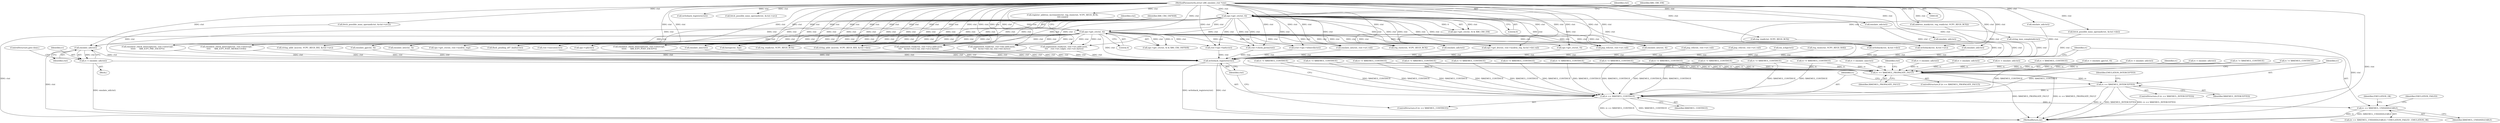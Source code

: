 digraph "0_linux_234f3ce485d54017f15cf5e0699cff4100121601_8@pointer" {
"1000297" [label="(Call,emulate_ud(ctxt))"];
"1000290" [label="(Call,ops->get_cr(ctxt, 4))"];
"1000278" [label="(Call,ops->get_cr(ctxt, 0))"];
"1000145" [label="(MethodParameterIn,struct x86_emulate_ctxt *ctxt)"];
"1000295" [label="(Call,rc = emulate_ud(ctxt))"];
"1001199" [label="(Call,rc == X86EMUL_PROPAGATE_FAULT)"];
"1001217" [label="(Call,rc == X86EMUL_INTERCEPTED)"];
"1001223" [label="(Call,rc == X86EMUL_CONTINUE)"];
"1001230" [label="(Call,rc == X86EMUL_UNHANDLEABLE)"];
"1001226" [label="(Call,writeback_registers(ctxt))"];
"1001229" [label="(Call,(rc == X86EMUL_UNHANDLEABLE) ? EMULATION_FAILED : EMULATION_OK)"];
"1000342" [label="(Call,fetch_possible_mmx_operand(ctxt, &ctxt->src2))"];
"1000936" [label="(Call,jmp_rel(ctxt, ctxt->src.val))"];
"1000426" [label="(Call,rc = emulate_ud(ctxt))"];
"1000262" [label="(Call,rc = emulate_ud(ctxt))"];
"1000993" [label="(Call,rc != X86EMUL_CONTINUE)"];
"1000402" [label="(Call,rc = emulate_ud(ctxt))"];
"1000290" [label="(Call,ops->get_cr(ctxt, 4))"];
"1000642" [label="(Call,rc != X86EMUL_CONTINUE)"];
"1000298" [label="(Identifier,ctxt)"];
"1001155" [label="(Call,reg_read(ctxt, VCPU_REGS_RCX))"];
"1001234" [label="(Identifier,EMULATION_OK)"];
"1001180" [label="(Call,writeback_registers(ctxt))"];
"1001201" [label="(Identifier,X86EMUL_PROPAGATE_FAULT)"];
"1001217" [label="(Call,rc == X86EMUL_INTERCEPTED)"];
"1000336" [label="(Call,fetch_possible_mmx_operand(ctxt, &ctxt->src))"];
"1000292" [label="(Literal,4)"];
"1000216" [label="(Call,emulate_ud(ctxt))"];
"1000299" [label="(ControlStructure,goto done;)"];
"1001233" [label="(Identifier,EMULATION_FAILED)"];
"1000928" [label="(Call,emulate_int(ctxt, 4))"];
"1000279" [label="(Identifier,ctxt)"];
"1001044" [label="(Call,writeback(ctxt, &ctxt->dst))"];
"1001225" [label="(Identifier,X86EMUL_CONTINUE)"];
"1000730" [label="(Call,rc != X86EMUL_CONTINUE)"];
"1000590" [label="(Call,rc != X86EMUL_CONTINUE)"];
"1001023" [label="(Call,writeback(ctxt, &ctxt->src))"];
"1000404" [label="(Call,emulate_ud(ctxt))"];
"1001216" [label="(ControlStructure,if (rc == X86EMUL_INTERCEPTED))"];
"1001198" [label="(ControlStructure,if (rc == X86EMUL_PROPAGATE_FAULT))"];
"1000154" [label="(Call,rc = X86EMUL_CONTINUE)"];
"1001231" [label="(Identifier,rc)"];
"1000291" [label="(Identifier,ctxt)"];
"1001328" [label="(Call,jmp_rel(ctxt, ctxt->src.val))"];
"1000407" [label="(Call,rc = emulate_gp(ctxt, 0))"];
"1000375" [label="(Call,emulator_check_intercept(ctxt, ctxt->intercept,\n\t\t\t\t\t\t      X86_ICPT_PRE_EXCEPT))"];
"1001230" [label="(Call,rc == X86EMUL_UNHANDLEABLE)"];
"1000672" [label="(Call,emulator_check_intercept(ctxt, ctxt->intercept,\n\t\t\t\t\t      X86_ICPT_POST_MEMACCESS))"];
"1000192" [label="(Call,rc = emulate_ud(ctxt))"];
"1000798" [label="(Call,jmp_rel(ctxt, ctxt->src.val))"];
"1000846" [label="(Call,em_xchg(ctxt))"];
"1001221" [label="(Identifier,EMULATION_INTERCEPTED)"];
"1001070" [label="(Call,string_addr_inc(ctxt, VCPU_REGS_RSI, &ctxt->src))"];
"1001222" [label="(ControlStructure,if (rc == X86EMUL_CONTINUE))"];
"1000295" [label="(Call,rc = emulate_ud(ctxt))"];
"1000409" [label="(Call,emulate_gp(ctxt, 0))"];
"1001224" [label="(Identifier,rc)"];
"1000487" [label="(Call,reg_read(ctxt, VCPU_REGS_RCX))"];
"1000468" [label="(Call,rc != X86EMUL_CONTINUE)"];
"1000904" [label="(Call,emulate_int(ctxt, 3))"];
"1000443" [label="(Call,rc != X86EMUL_CONTINUE)"];
"1000382" [label="(Call,rc != X86EMUL_CONTINUE)"];
"1001257" [label="(Call,ops->get_cr(ctxt, ctxt->modrm_reg))"];
"1000264" [label="(Call,emulate_ud(ctxt))"];
"1000281" [label="(Identifier,X86_CR0_EM)"];
"1000329" [label="(Call,flush_pending_x87_faults(ctxt))"];
"1000278" [label="(Call,ops->get_cr(ctxt, 0))"];
"1000332" [label="(Call,rc != X86EMUL_CONTINUE)"];
"1001200" [label="(Identifier,rc)"];
"1001226" [label="(Call,writeback_registers(ctxt))"];
"1001480" [label="(MethodReturn,int)"];
"1000214" [label="(Call,rc = emulate_ud(ctxt))"];
"1001051" [label="(Call,rc != X86EMUL_CONTINUE)"];
"1001134" [label="(Call,register_address_increment(ctxt, reg_rmw(ctxt, VCPU_REGS_RCX),\n\t\t\t\t-count))"];
"1000485" [label="(Call,address_mask(ctxt, reg_read(ctxt, VCPU_REGS_RCX)))"];
"1000737" [label="(Call,ctxt->execute(ctxt))"];
"1001219" [label="(Identifier,X86EMUL_INTERCEPTED)"];
"1000679" [label="(Call,rc != X86EMUL_CONTINUE)"];
"1000296" [label="(Identifier,rc)"];
"1001223" [label="(Call,rc == X86EMUL_CONTINUE)"];
"1001227" [label="(Identifier,ctxt)"];
"1000833" [label="(Call,reg_rmw(ctxt, VCPU_REGS_RAX))"];
"1001199" [label="(Call,rc == X86EMUL_PROPAGATE_FAULT)"];
"1000297" [label="(Call,emulate_ud(ctxt))"];
"1000393" [label="(Call,ops->cpl(ctxt))"];
"1000277" [label="(Call,ops->get_cr(ctxt, 0) & X86_CR0_EM)"];
"1001143" [label="(Call,string_insn_completed(ctxt))"];
"1000461" [label="(Call,emulator_check_intercept(ctxt, ctxt->intercept,\n\t\t\t\t\t\t      X86_ICPT_POST_EXCEPT))"];
"1000317" [label="(Call,emulate_nm(ctxt))"];
"1000194" [label="(Call,emulate_ud(ctxt))"];
"1001136" [label="(Call,reg_rmw(ctxt, VCPU_REGS_RCX))"];
"1000145" [label="(MethodParameterIn,struct x86_emulate_ctxt *ctxt)"];
"1000726" [label="(Call,fastop(ctxt, fop))"];
"1001085" [label="(Call,string_addr_inc(ctxt, VCPU_REGS_RDI, &ctxt->dst))"];
"1000280" [label="(Literal,0)"];
"1001030" [label="(Call,rc != X86EMUL_CONTINUE)"];
"1000569" [label="(Call,segmented_read(ctxt, ctxt->src2.addr.mem,\n\t\t\t\t    &ctxt->src2.val, ctxt->src2.bytes))"];
"1000740" [label="(Call,rc != X86EMUL_CONTINUE)"];
"1000621" [label="(Call,segmented_read(ctxt, ctxt->dst.addr.mem,\n\t\t\t\t   &ctxt->dst.val, ctxt->dst.bytes))"];
"1000289" [label="(Call,ops->get_cr(ctxt, 4) & X86_CR4_OSFXSR)"];
"1000355" [label="(Call,fetch_possible_mmx_operand(ctxt, &ctxt->dst))"];
"1000523" [label="(Call,segmented_read(ctxt, ctxt->src.addr.mem,\n\t\t\t\t    ctxt->src.valptr, ctxt->src.bytes))"];
"1000315" [label="(Call,rc = emulate_nm(ctxt))"];
"1001472" [label="(Call,rc != X86EMUL_CONTINUE)"];
"1000952" [label="(Call,ctxt->ops->halt(ctxt))"];
"1001232" [label="(Identifier,X86EMUL_UNHANDLEABLE)"];
"1000293" [label="(Identifier,X86_CR4_OSFXSR)"];
"1000440" [label="(Call,ctxt->check_perm(ctxt))"];
"1000294" [label="(Block,)"];
"1000543" [label="(Call,rc != X86EMUL_CONTINUE)"];
"1001242" [label="(Call,(ctxt->ops->wbinvd)(ctxt))"];
"1000911" [label="(Call,emulate_int(ctxt, ctxt->src.val))"];
"1001218" [label="(Identifier,rc)"];
"1000428" [label="(Call,emulate_ud(ctxt))"];
"1001264" [label="(Call,ops->get_dr(ctxt, ctxt->modrm_reg, &ctxt->dst.val))"];
"1000310" [label="(Call,ops->get_cr(ctxt, 0))"];
"1001207" [label="(Identifier,ctxt)"];
"1000297" -> "1000295"  [label="AST: "];
"1000297" -> "1000298"  [label="CFG: "];
"1000298" -> "1000297"  [label="AST: "];
"1000295" -> "1000297"  [label="CFG: "];
"1000297" -> "1001480"  [label="DDG: ctxt"];
"1000297" -> "1000295"  [label="DDG: ctxt"];
"1000290" -> "1000297"  [label="DDG: ctxt"];
"1000278" -> "1000297"  [label="DDG: ctxt"];
"1000145" -> "1000297"  [label="DDG: ctxt"];
"1000297" -> "1001226"  [label="DDG: ctxt"];
"1000290" -> "1000289"  [label="AST: "];
"1000290" -> "1000292"  [label="CFG: "];
"1000291" -> "1000290"  [label="AST: "];
"1000292" -> "1000290"  [label="AST: "];
"1000293" -> "1000290"  [label="CFG: "];
"1000290" -> "1001480"  [label="DDG: ctxt"];
"1000290" -> "1000289"  [label="DDG: ctxt"];
"1000290" -> "1000289"  [label="DDG: 4"];
"1000278" -> "1000290"  [label="DDG: ctxt"];
"1000145" -> "1000290"  [label="DDG: ctxt"];
"1000290" -> "1000310"  [label="DDG: ctxt"];
"1000290" -> "1000317"  [label="DDG: ctxt"];
"1000290" -> "1000329"  [label="DDG: ctxt"];
"1000290" -> "1000375"  [label="DDG: ctxt"];
"1000290" -> "1000393"  [label="DDG: ctxt"];
"1000290" -> "1000404"  [label="DDG: ctxt"];
"1000290" -> "1000409"  [label="DDG: ctxt"];
"1000290" -> "1000428"  [label="DDG: ctxt"];
"1000290" -> "1000440"  [label="DDG: ctxt"];
"1000290" -> "1000461"  [label="DDG: ctxt"];
"1000290" -> "1000487"  [label="DDG: ctxt"];
"1000290" -> "1000523"  [label="DDG: ctxt"];
"1000290" -> "1000569"  [label="DDG: ctxt"];
"1000290" -> "1000621"  [label="DDG: ctxt"];
"1000290" -> "1000672"  [label="DDG: ctxt"];
"1000290" -> "1000726"  [label="DDG: ctxt"];
"1000290" -> "1000737"  [label="DDG: ctxt"];
"1000290" -> "1000904"  [label="DDG: ctxt"];
"1000290" -> "1000911"  [label="DDG: ctxt"];
"1000290" -> "1000928"  [label="DDG: ctxt"];
"1000290" -> "1000936"  [label="DDG: ctxt"];
"1000290" -> "1000952"  [label="DDG: ctxt"];
"1000290" -> "1001023"  [label="DDG: ctxt"];
"1000290" -> "1001044"  [label="DDG: ctxt"];
"1000290" -> "1001070"  [label="DDG: ctxt"];
"1000290" -> "1001085"  [label="DDG: ctxt"];
"1000290" -> "1001136"  [label="DDG: ctxt"];
"1000290" -> "1001226"  [label="DDG: ctxt"];
"1000290" -> "1001242"  [label="DDG: ctxt"];
"1000290" -> "1001257"  [label="DDG: ctxt"];
"1000290" -> "1001264"  [label="DDG: ctxt"];
"1000278" -> "1000277"  [label="AST: "];
"1000278" -> "1000280"  [label="CFG: "];
"1000279" -> "1000278"  [label="AST: "];
"1000280" -> "1000278"  [label="AST: "];
"1000281" -> "1000278"  [label="CFG: "];
"1000278" -> "1001480"  [label="DDG: ctxt"];
"1000278" -> "1000277"  [label="DDG: ctxt"];
"1000278" -> "1000277"  [label="DDG: 0"];
"1000145" -> "1000278"  [label="DDG: ctxt"];
"1000278" -> "1000310"  [label="DDG: ctxt"];
"1000278" -> "1000317"  [label="DDG: ctxt"];
"1000278" -> "1000329"  [label="DDG: ctxt"];
"1000278" -> "1000375"  [label="DDG: ctxt"];
"1000278" -> "1000393"  [label="DDG: ctxt"];
"1000278" -> "1000404"  [label="DDG: ctxt"];
"1000278" -> "1000409"  [label="DDG: ctxt"];
"1000278" -> "1000428"  [label="DDG: ctxt"];
"1000278" -> "1000440"  [label="DDG: ctxt"];
"1000278" -> "1000461"  [label="DDG: ctxt"];
"1000278" -> "1000487"  [label="DDG: ctxt"];
"1000278" -> "1000523"  [label="DDG: ctxt"];
"1000278" -> "1000569"  [label="DDG: ctxt"];
"1000278" -> "1000621"  [label="DDG: ctxt"];
"1000278" -> "1000672"  [label="DDG: ctxt"];
"1000278" -> "1000726"  [label="DDG: ctxt"];
"1000278" -> "1000737"  [label="DDG: ctxt"];
"1000278" -> "1000904"  [label="DDG: ctxt"];
"1000278" -> "1000911"  [label="DDG: ctxt"];
"1000278" -> "1000928"  [label="DDG: ctxt"];
"1000278" -> "1000936"  [label="DDG: ctxt"];
"1000278" -> "1000952"  [label="DDG: ctxt"];
"1000278" -> "1001023"  [label="DDG: ctxt"];
"1000278" -> "1001044"  [label="DDG: ctxt"];
"1000278" -> "1001070"  [label="DDG: ctxt"];
"1000278" -> "1001085"  [label="DDG: ctxt"];
"1000278" -> "1001136"  [label="DDG: ctxt"];
"1000278" -> "1001226"  [label="DDG: ctxt"];
"1000278" -> "1001242"  [label="DDG: ctxt"];
"1000278" -> "1001257"  [label="DDG: ctxt"];
"1000278" -> "1001264"  [label="DDG: ctxt"];
"1000145" -> "1000144"  [label="AST: "];
"1000145" -> "1001480"  [label="DDG: ctxt"];
"1000145" -> "1000194"  [label="DDG: ctxt"];
"1000145" -> "1000216"  [label="DDG: ctxt"];
"1000145" -> "1000264"  [label="DDG: ctxt"];
"1000145" -> "1000310"  [label="DDG: ctxt"];
"1000145" -> "1000317"  [label="DDG: ctxt"];
"1000145" -> "1000329"  [label="DDG: ctxt"];
"1000145" -> "1000336"  [label="DDG: ctxt"];
"1000145" -> "1000342"  [label="DDG: ctxt"];
"1000145" -> "1000355"  [label="DDG: ctxt"];
"1000145" -> "1000375"  [label="DDG: ctxt"];
"1000145" -> "1000393"  [label="DDG: ctxt"];
"1000145" -> "1000404"  [label="DDG: ctxt"];
"1000145" -> "1000409"  [label="DDG: ctxt"];
"1000145" -> "1000428"  [label="DDG: ctxt"];
"1000145" -> "1000440"  [label="DDG: ctxt"];
"1000145" -> "1000461"  [label="DDG: ctxt"];
"1000145" -> "1000485"  [label="DDG: ctxt"];
"1000145" -> "1000487"  [label="DDG: ctxt"];
"1000145" -> "1000523"  [label="DDG: ctxt"];
"1000145" -> "1000569"  [label="DDG: ctxt"];
"1000145" -> "1000621"  [label="DDG: ctxt"];
"1000145" -> "1000672"  [label="DDG: ctxt"];
"1000145" -> "1000726"  [label="DDG: ctxt"];
"1000145" -> "1000737"  [label="DDG: ctxt"];
"1000145" -> "1000904"  [label="DDG: ctxt"];
"1000145" -> "1000911"  [label="DDG: ctxt"];
"1000145" -> "1000928"  [label="DDG: ctxt"];
"1000145" -> "1000936"  [label="DDG: ctxt"];
"1000145" -> "1000952"  [label="DDG: ctxt"];
"1000145" -> "1001023"  [label="DDG: ctxt"];
"1000145" -> "1001044"  [label="DDG: ctxt"];
"1000145" -> "1001070"  [label="DDG: ctxt"];
"1000145" -> "1001085"  [label="DDG: ctxt"];
"1000145" -> "1001134"  [label="DDG: ctxt"];
"1000145" -> "1001136"  [label="DDG: ctxt"];
"1000145" -> "1001143"  [label="DDG: ctxt"];
"1000145" -> "1001155"  [label="DDG: ctxt"];
"1000145" -> "1001180"  [label="DDG: ctxt"];
"1000145" -> "1001226"  [label="DDG: ctxt"];
"1000145" -> "1001242"  [label="DDG: ctxt"];
"1000145" -> "1001257"  [label="DDG: ctxt"];
"1000145" -> "1001264"  [label="DDG: ctxt"];
"1000295" -> "1000294"  [label="AST: "];
"1000296" -> "1000295"  [label="AST: "];
"1000299" -> "1000295"  [label="CFG: "];
"1000295" -> "1001480"  [label="DDG: emulate_ud(ctxt)"];
"1000295" -> "1001199"  [label="DDG: rc"];
"1001199" -> "1001198"  [label="AST: "];
"1001199" -> "1001201"  [label="CFG: "];
"1001200" -> "1001199"  [label="AST: "];
"1001201" -> "1001199"  [label="AST: "];
"1001207" -> "1001199"  [label="CFG: "];
"1001218" -> "1001199"  [label="CFG: "];
"1001199" -> "1001480"  [label="DDG: rc == X86EMUL_PROPAGATE_FAULT"];
"1001199" -> "1001480"  [label="DDG: X86EMUL_PROPAGATE_FAULT"];
"1000642" -> "1001199"  [label="DDG: rc"];
"1000332" -> "1001199"  [label="DDG: rc"];
"1000382" -> "1001199"  [label="DDG: rc"];
"1000426" -> "1001199"  [label="DDG: rc"];
"1000679" -> "1001199"  [label="DDG: rc"];
"1000315" -> "1001199"  [label="DDG: rc"];
"1001472" -> "1001199"  [label="DDG: rc"];
"1000407" -> "1001199"  [label="DDG: rc"];
"1000154" -> "1001199"  [label="DDG: rc"];
"1000402" -> "1001199"  [label="DDG: rc"];
"1000262" -> "1001199"  [label="DDG: rc"];
"1000730" -> "1001199"  [label="DDG: rc"];
"1000740" -> "1001199"  [label="DDG: rc"];
"1001051" -> "1001199"  [label="DDG: rc"];
"1000590" -> "1001199"  [label="DDG: rc"];
"1000468" -> "1001199"  [label="DDG: rc"];
"1000192" -> "1001199"  [label="DDG: rc"];
"1000993" -> "1001199"  [label="DDG: rc"];
"1000214" -> "1001199"  [label="DDG: rc"];
"1000543" -> "1001199"  [label="DDG: rc"];
"1000443" -> "1001199"  [label="DDG: rc"];
"1001030" -> "1001199"  [label="DDG: rc"];
"1001199" -> "1001217"  [label="DDG: rc"];
"1001217" -> "1001216"  [label="AST: "];
"1001217" -> "1001219"  [label="CFG: "];
"1001218" -> "1001217"  [label="AST: "];
"1001219" -> "1001217"  [label="AST: "];
"1001221" -> "1001217"  [label="CFG: "];
"1001224" -> "1001217"  [label="CFG: "];
"1001217" -> "1001480"  [label="DDG: rc"];
"1001217" -> "1001480"  [label="DDG: X86EMUL_INTERCEPTED"];
"1001217" -> "1001480"  [label="DDG: rc == X86EMUL_INTERCEPTED"];
"1001217" -> "1001223"  [label="DDG: rc"];
"1001223" -> "1001222"  [label="AST: "];
"1001223" -> "1001225"  [label="CFG: "];
"1001224" -> "1001223"  [label="AST: "];
"1001225" -> "1001223"  [label="AST: "];
"1001227" -> "1001223"  [label="CFG: "];
"1001231" -> "1001223"  [label="CFG: "];
"1001223" -> "1001480"  [label="DDG: rc == X86EMUL_CONTINUE"];
"1001223" -> "1001480"  [label="DDG: X86EMUL_CONTINUE"];
"1000740" -> "1001223"  [label="DDG: X86EMUL_CONTINUE"];
"1001472" -> "1001223"  [label="DDG: X86EMUL_CONTINUE"];
"1000382" -> "1001223"  [label="DDG: X86EMUL_CONTINUE"];
"1000642" -> "1001223"  [label="DDG: X86EMUL_CONTINUE"];
"1000590" -> "1001223"  [label="DDG: X86EMUL_CONTINUE"];
"1000443" -> "1001223"  [label="DDG: X86EMUL_CONTINUE"];
"1000543" -> "1001223"  [label="DDG: X86EMUL_CONTINUE"];
"1000993" -> "1001223"  [label="DDG: X86EMUL_CONTINUE"];
"1001030" -> "1001223"  [label="DDG: X86EMUL_CONTINUE"];
"1000730" -> "1001223"  [label="DDG: X86EMUL_CONTINUE"];
"1000468" -> "1001223"  [label="DDG: X86EMUL_CONTINUE"];
"1001051" -> "1001223"  [label="DDG: X86EMUL_CONTINUE"];
"1000332" -> "1001223"  [label="DDG: X86EMUL_CONTINUE"];
"1000679" -> "1001223"  [label="DDG: X86EMUL_CONTINUE"];
"1001223" -> "1001230"  [label="DDG: rc"];
"1001230" -> "1001229"  [label="AST: "];
"1001230" -> "1001232"  [label="CFG: "];
"1001231" -> "1001230"  [label="AST: "];
"1001232" -> "1001230"  [label="AST: "];
"1001233" -> "1001230"  [label="CFG: "];
"1001234" -> "1001230"  [label="CFG: "];
"1001230" -> "1001480"  [label="DDG: X86EMUL_UNHANDLEABLE"];
"1001230" -> "1001480"  [label="DDG: rc"];
"1001226" -> "1001222"  [label="AST: "];
"1001226" -> "1001227"  [label="CFG: "];
"1001227" -> "1001226"  [label="AST: "];
"1001231" -> "1001226"  [label="CFG: "];
"1001226" -> "1001480"  [label="DDG: ctxt"];
"1001226" -> "1001480"  [label="DDG: writeback_registers(ctxt)"];
"1001264" -> "1001226"  [label="DDG: ctxt"];
"1000393" -> "1001226"  [label="DDG: ctxt"];
"1000936" -> "1001226"  [label="DDG: ctxt"];
"1000928" -> "1001226"  [label="DDG: ctxt"];
"1000737" -> "1001226"  [label="DDG: ctxt"];
"1000329" -> "1001226"  [label="DDG: ctxt"];
"1000409" -> "1001226"  [label="DDG: ctxt"];
"1000672" -> "1001226"  [label="DDG: ctxt"];
"1001070" -> "1001226"  [label="DDG: ctxt"];
"1000355" -> "1001226"  [label="DDG: ctxt"];
"1000485" -> "1001226"  [label="DDG: ctxt"];
"1000375" -> "1001226"  [label="DDG: ctxt"];
"1000621" -> "1001226"  [label="DDG: ctxt"];
"1001023" -> "1001226"  [label="DDG: ctxt"];
"1000404" -> "1001226"  [label="DDG: ctxt"];
"1000833" -> "1001226"  [label="DDG: ctxt"];
"1000952" -> "1001226"  [label="DDG: ctxt"];
"1001044" -> "1001226"  [label="DDG: ctxt"];
"1001257" -> "1001226"  [label="DDG: ctxt"];
"1000523" -> "1001226"  [label="DDG: ctxt"];
"1000904" -> "1001226"  [label="DDG: ctxt"];
"1000342" -> "1001226"  [label="DDG: ctxt"];
"1000317" -> "1001226"  [label="DDG: ctxt"];
"1001328" -> "1001226"  [label="DDG: ctxt"];
"1001155" -> "1001226"  [label="DDG: ctxt"];
"1000726" -> "1001226"  [label="DDG: ctxt"];
"1000216" -> "1001226"  [label="DDG: ctxt"];
"1000310" -> "1001226"  [label="DDG: ctxt"];
"1001085" -> "1001226"  [label="DDG: ctxt"];
"1000194" -> "1001226"  [label="DDG: ctxt"];
"1000264" -> "1001226"  [label="DDG: ctxt"];
"1000798" -> "1001226"  [label="DDG: ctxt"];
"1001242" -> "1001226"  [label="DDG: ctxt"];
"1000911" -> "1001226"  [label="DDG: ctxt"];
"1000569" -> "1001226"  [label="DDG: ctxt"];
"1000461" -> "1001226"  [label="DDG: ctxt"];
"1000440" -> "1001226"  [label="DDG: ctxt"];
"1001143" -> "1001226"  [label="DDG: ctxt"];
"1000428" -> "1001226"  [label="DDG: ctxt"];
"1000846" -> "1001226"  [label="DDG: ctxt"];
}
